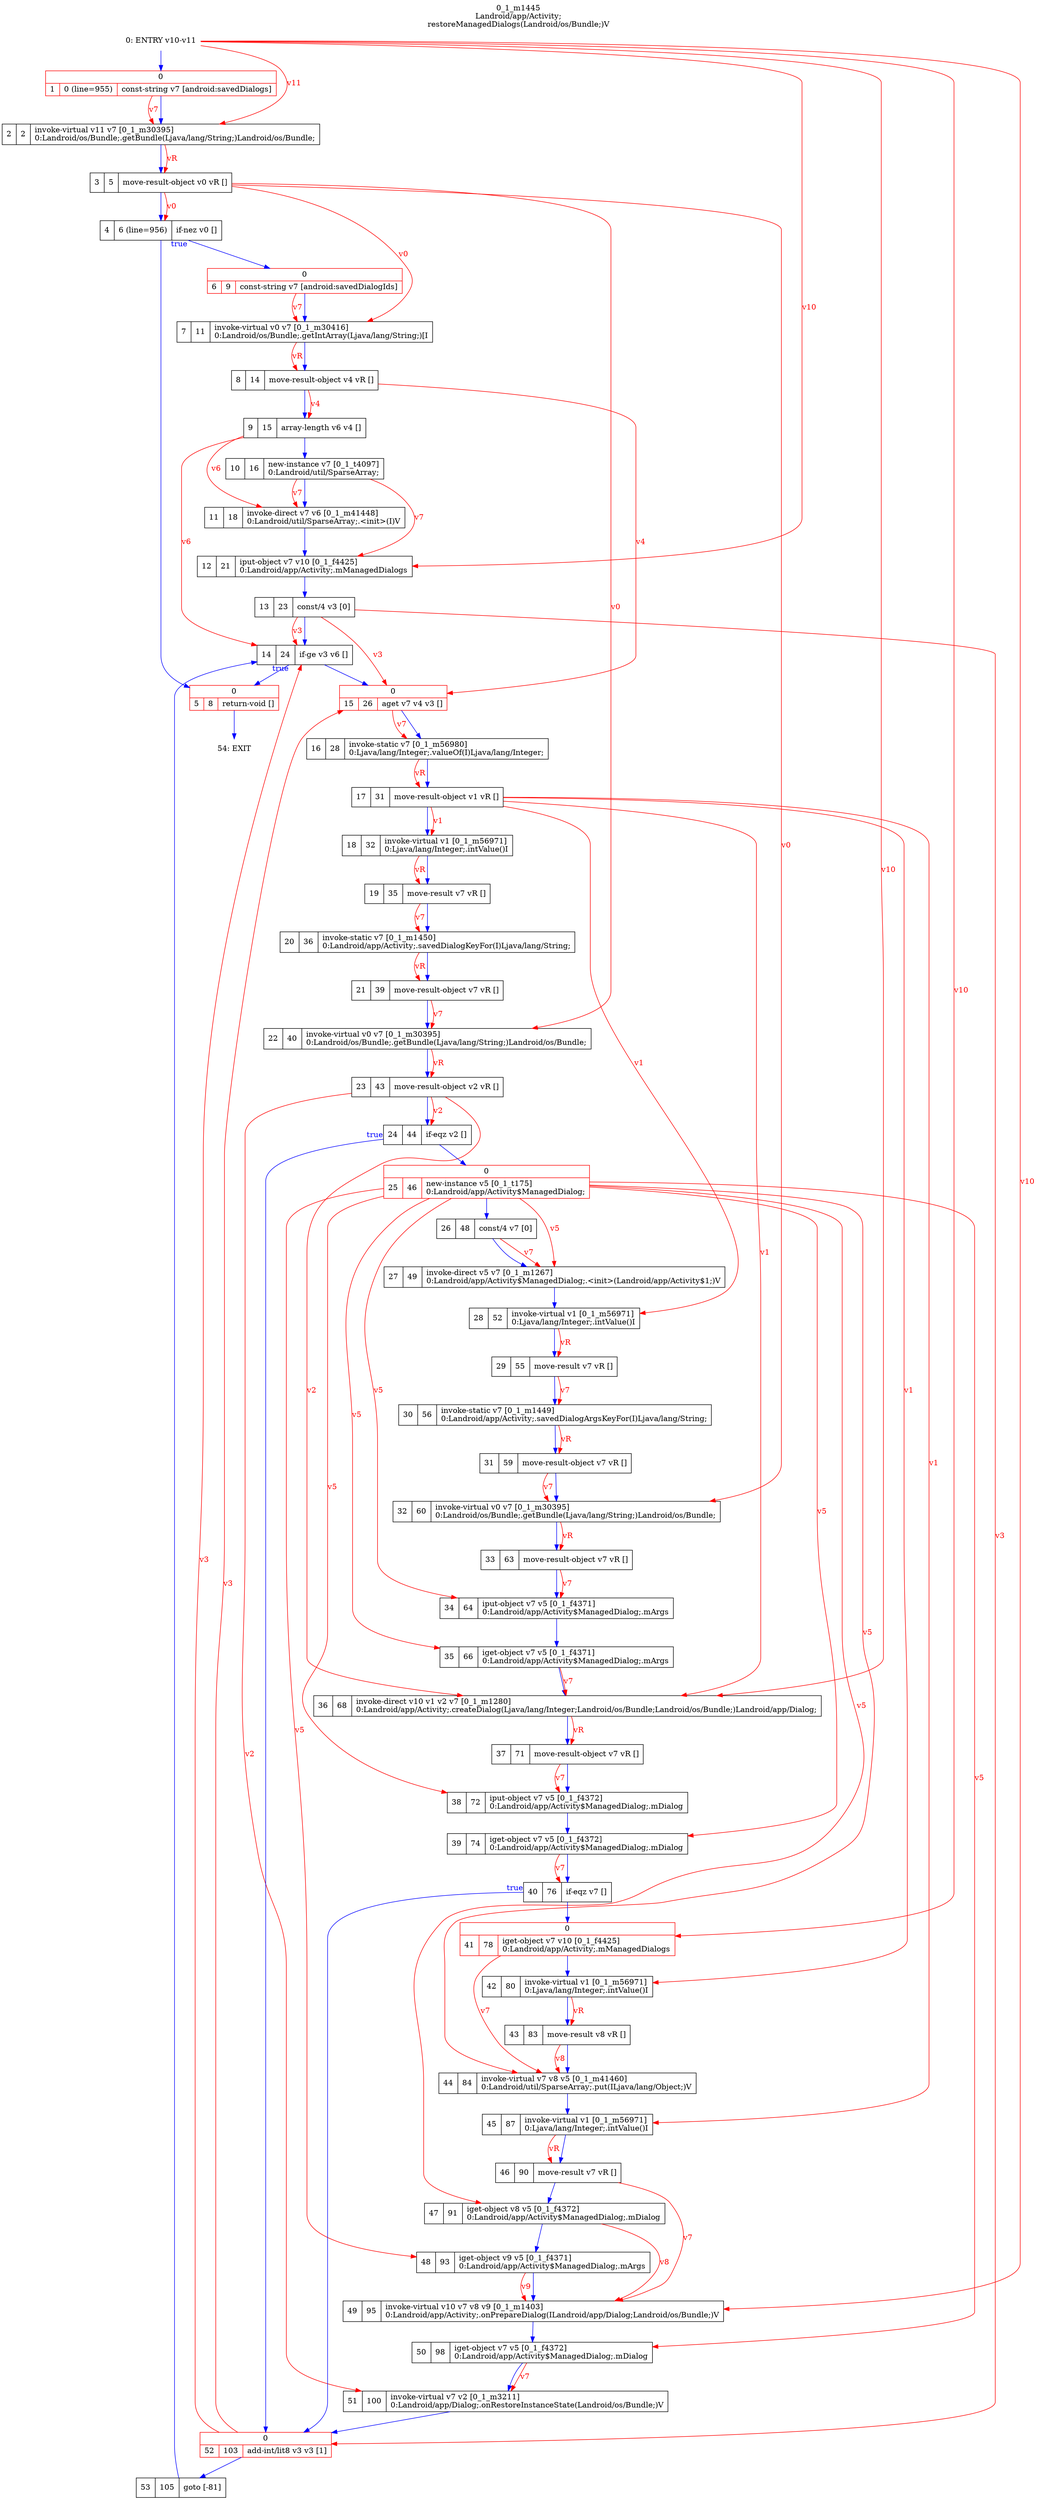 digraph G {
rankdir=UD;
labelloc=t;
label="0_1_m1445\nLandroid/app/Activity;
restoreManagedDialogs(Landroid/os/Bundle;)V";
0[label="0: ENTRY v10-v11",shape=plaintext];
1[label="{0|{1|0 (line=955)|const-string v7 [android:savedDialogs]\l}}",shape=record, color=red];
2[label="2|2|invoke-virtual v11 v7 [0_1_m30395]\l0:Landroid/os/Bundle;.getBundle(Ljava/lang/String;)Landroid/os/Bundle;\l",shape=record,URL="0_1_m30395.dot"];
3[label="3|5|move-result-object v0 vR []\l",shape=record];
4[label="4|6 (line=956)|if-nez v0 []\l",shape=record];
5[label="{0|{5|8|return-void []\l}}",shape=record, color=red];
6[label="{0|{6|9|const-string v7 [android:savedDialogIds]\l}}",shape=record, color=red];
7[label="7|11|invoke-virtual v0 v7 [0_1_m30416]\l0:Landroid/os/Bundle;.getIntArray(Ljava/lang/String;)[I\l",shape=record,URL="0_1_m30416.dot"];
8[label="8|14|move-result-object v4 vR []\l",shape=record];
9[label="9|15|array-length v6 v4 []\l",shape=record];
10[label="10|16|new-instance v7 [0_1_t4097]\l0:Landroid/util/SparseArray;\l",shape=record];
11[label="11|18|invoke-direct v7 v6 [0_1_m41448]\l0:Landroid/util/SparseArray;.\<init\>(I)V\l",shape=record,URL="0_1_m41448.dot"];
12[label="12|21|iput-object v7 v10 [0_1_f4425]\l0:Landroid/app/Activity;.mManagedDialogs\l",shape=record];
13[label="13|23|const/4 v3 [0]\l",shape=record];
14[label="14|24|if-ge v3 v6 []\l",shape=record];
15[label="{0|{15|26|aget v7 v4 v3 []\l}}",shape=record, color=red];
16[label="16|28|invoke-static v7 [0_1_m56980]\l0:Ljava/lang/Integer;.valueOf(I)Ljava/lang/Integer;\l",shape=record,URL="0_1_m56980.dot"];
17[label="17|31|move-result-object v1 vR []\l",shape=record];
18[label="18|32|invoke-virtual v1 [0_1_m56971]\l0:Ljava/lang/Integer;.intValue()I\l",shape=record,URL="0_1_m56971.dot"];
19[label="19|35|move-result v7 vR []\l",shape=record];
20[label="20|36|invoke-static v7 [0_1_m1450]\l0:Landroid/app/Activity;.savedDialogKeyFor(I)Ljava/lang/String;\l",shape=record,URL="0_1_m1450.dot"];
21[label="21|39|move-result-object v7 vR []\l",shape=record];
22[label="22|40|invoke-virtual v0 v7 [0_1_m30395]\l0:Landroid/os/Bundle;.getBundle(Ljava/lang/String;)Landroid/os/Bundle;\l",shape=record,URL="0_1_m30395.dot"];
23[label="23|43|move-result-object v2 vR []\l",shape=record];
24[label="24|44|if-eqz v2 []\l",shape=record];
25[label="{0|{25|46|new-instance v5 [0_1_t175]\l0:Landroid/app/Activity$ManagedDialog;\l}}",shape=record, color=red];
26[label="26|48|const/4 v7 [0]\l",shape=record];
27[label="27|49|invoke-direct v5 v7 [0_1_m1267]\l0:Landroid/app/Activity$ManagedDialog;.\<init\>(Landroid/app/Activity$1;)V\l",shape=record,URL="0_1_m1267.dot"];
28[label="28|52|invoke-virtual v1 [0_1_m56971]\l0:Ljava/lang/Integer;.intValue()I\l",shape=record,URL="0_1_m56971.dot"];
29[label="29|55|move-result v7 vR []\l",shape=record];
30[label="30|56|invoke-static v7 [0_1_m1449]\l0:Landroid/app/Activity;.savedDialogArgsKeyFor(I)Ljava/lang/String;\l",shape=record,URL="0_1_m1449.dot"];
31[label="31|59|move-result-object v7 vR []\l",shape=record];
32[label="32|60|invoke-virtual v0 v7 [0_1_m30395]\l0:Landroid/os/Bundle;.getBundle(Ljava/lang/String;)Landroid/os/Bundle;\l",shape=record,URL="0_1_m30395.dot"];
33[label="33|63|move-result-object v7 vR []\l",shape=record];
34[label="34|64|iput-object v7 v5 [0_1_f4371]\l0:Landroid/app/Activity$ManagedDialog;.mArgs\l",shape=record];
35[label="35|66|iget-object v7 v5 [0_1_f4371]\l0:Landroid/app/Activity$ManagedDialog;.mArgs\l",shape=record];
36[label="36|68|invoke-direct v10 v1 v2 v7 [0_1_m1280]\l0:Landroid/app/Activity;.createDialog(Ljava/lang/Integer;Landroid/os/Bundle;Landroid/os/Bundle;)Landroid/app/Dialog;\l",shape=record,URL="0_1_m1280.dot"];
37[label="37|71|move-result-object v7 vR []\l",shape=record];
38[label="38|72|iput-object v7 v5 [0_1_f4372]\l0:Landroid/app/Activity$ManagedDialog;.mDialog\l",shape=record];
39[label="39|74|iget-object v7 v5 [0_1_f4372]\l0:Landroid/app/Activity$ManagedDialog;.mDialog\l",shape=record];
40[label="40|76|if-eqz v7 []\l",shape=record];
41[label="{0|{41|78|iget-object v7 v10 [0_1_f4425]\l0:Landroid/app/Activity;.mManagedDialogs\l}}",shape=record, color=red];
42[label="42|80|invoke-virtual v1 [0_1_m56971]\l0:Ljava/lang/Integer;.intValue()I\l",shape=record,URL="0_1_m56971.dot"];
43[label="43|83|move-result v8 vR []\l",shape=record];
44[label="44|84|invoke-virtual v7 v8 v5 [0_1_m41460]\l0:Landroid/util/SparseArray;.put(ILjava/lang/Object;)V\l",shape=record,URL="0_1_m41460.dot"];
45[label="45|87|invoke-virtual v1 [0_1_m56971]\l0:Ljava/lang/Integer;.intValue()I\l",shape=record,URL="0_1_m56971.dot"];
46[label="46|90|move-result v7 vR []\l",shape=record];
47[label="47|91|iget-object v8 v5 [0_1_f4372]\l0:Landroid/app/Activity$ManagedDialog;.mDialog\l",shape=record];
48[label="48|93|iget-object v9 v5 [0_1_f4371]\l0:Landroid/app/Activity$ManagedDialog;.mArgs\l",shape=record];
49[label="49|95|invoke-virtual v10 v7 v8 v9 [0_1_m1403]\l0:Landroid/app/Activity;.onPrepareDialog(ILandroid/app/Dialog;Landroid/os/Bundle;)V\l",shape=record,URL="0_1_m1403.dot"];
50[label="50|98|iget-object v7 v5 [0_1_f4372]\l0:Landroid/app/Activity$ManagedDialog;.mDialog\l",shape=record];
51[label="51|100|invoke-virtual v7 v2 [0_1_m3211]\l0:Landroid/app/Dialog;.onRestoreInstanceState(Landroid/os/Bundle;)V\l",shape=record,URL="0_1_m3211.dot"];
52[label="{0|{52|103|add-int/lit8 v3 v3 [1]\l}}",shape=record, color=red];
53[label="53|105|goto [-81]\l",shape=record];
54[label="54: EXIT",shape=plaintext];
0->1 [color=blue, fontcolor=blue,weight=100, taillabel=""];
1->2 [color=blue, fontcolor=blue,weight=100, taillabel=""];
2->3 [color=blue, fontcolor=blue,weight=100, taillabel=""];
3->4 [color=blue, fontcolor=blue,weight=100, taillabel=""];
4->6 [color=blue, fontcolor=blue,weight=10, taillabel="true"];
4->5 [color=blue, fontcolor=blue,weight=100, taillabel=""];
5->54 [color=blue, fontcolor=blue,weight=100, taillabel=""];
6->7 [color=blue, fontcolor=blue,weight=100, taillabel=""];
7->8 [color=blue, fontcolor=blue,weight=100, taillabel=""];
8->9 [color=blue, fontcolor=blue,weight=100, taillabel=""];
9->10 [color=blue, fontcolor=blue,weight=100, taillabel=""];
10->11 [color=blue, fontcolor=blue,weight=100, taillabel=""];
11->12 [color=blue, fontcolor=blue,weight=100, taillabel=""];
12->13 [color=blue, fontcolor=blue,weight=100, taillabel=""];
13->14 [color=blue, fontcolor=blue,weight=100, taillabel=""];
14->5 [color=blue, fontcolor=blue,weight=10, taillabel="true"];
14->15 [color=blue, fontcolor=blue,weight=100, taillabel=""];
15->16 [color=blue, fontcolor=blue,weight=100, taillabel=""];
16->17 [color=blue, fontcolor=blue,weight=100, taillabel=""];
17->18 [color=blue, fontcolor=blue,weight=100, taillabel=""];
18->19 [color=blue, fontcolor=blue,weight=100, taillabel=""];
19->20 [color=blue, fontcolor=blue,weight=100, taillabel=""];
20->21 [color=blue, fontcolor=blue,weight=100, taillabel=""];
21->22 [color=blue, fontcolor=blue,weight=100, taillabel=""];
22->23 [color=blue, fontcolor=blue,weight=100, taillabel=""];
23->24 [color=blue, fontcolor=blue,weight=100, taillabel=""];
24->52 [color=blue, fontcolor=blue,weight=10, taillabel="true"];
24->25 [color=blue, fontcolor=blue,weight=100, taillabel=""];
25->26 [color=blue, fontcolor=blue,weight=100, taillabel=""];
26->27 [color=blue, fontcolor=blue,weight=100, taillabel=""];
27->28 [color=blue, fontcolor=blue,weight=100, taillabel=""];
28->29 [color=blue, fontcolor=blue,weight=100, taillabel=""];
29->30 [color=blue, fontcolor=blue,weight=100, taillabel=""];
30->31 [color=blue, fontcolor=blue,weight=100, taillabel=""];
31->32 [color=blue, fontcolor=blue,weight=100, taillabel=""];
32->33 [color=blue, fontcolor=blue,weight=100, taillabel=""];
33->34 [color=blue, fontcolor=blue,weight=100, taillabel=""];
34->35 [color=blue, fontcolor=blue,weight=100, taillabel=""];
35->36 [color=blue, fontcolor=blue,weight=100, taillabel=""];
36->37 [color=blue, fontcolor=blue,weight=100, taillabel=""];
37->38 [color=blue, fontcolor=blue,weight=100, taillabel=""];
38->39 [color=blue, fontcolor=blue,weight=100, taillabel=""];
39->40 [color=blue, fontcolor=blue,weight=100, taillabel=""];
40->52 [color=blue, fontcolor=blue,weight=10, taillabel="true"];
40->41 [color=blue, fontcolor=blue,weight=100, taillabel=""];
41->42 [color=blue, fontcolor=blue,weight=100, taillabel=""];
42->43 [color=blue, fontcolor=blue,weight=100, taillabel=""];
43->44 [color=blue, fontcolor=blue,weight=100, taillabel=""];
44->45 [color=blue, fontcolor=blue,weight=100, taillabel=""];
45->46 [color=blue, fontcolor=blue,weight=100, taillabel=""];
46->47 [color=blue, fontcolor=blue,weight=100, taillabel=""];
47->48 [color=blue, fontcolor=blue,weight=100, taillabel=""];
48->49 [color=blue, fontcolor=blue,weight=100, taillabel=""];
49->50 [color=blue, fontcolor=blue,weight=100, taillabel=""];
50->51 [color=blue, fontcolor=blue,weight=100, taillabel=""];
51->52 [color=blue, fontcolor=blue,weight=100, taillabel=""];
52->53 [color=blue, fontcolor=blue,weight=100, taillabel=""];
53->14 [color=blue, fontcolor=blue,weight=100, taillabel=""];
0->2 [color=red, fontcolor=red, label="v11"];
1->2 [color=red, fontcolor=red, label="v7"];
2->3 [color=red, fontcolor=red, label="vR"];
3->4 [color=red, fontcolor=red, label="v0"];
3->7 [color=red, fontcolor=red, label="v0"];
6->7 [color=red, fontcolor=red, label="v7"];
7->8 [color=red, fontcolor=red, label="vR"];
8->9 [color=red, fontcolor=red, label="v4"];
9->11 [color=red, fontcolor=red, label="v6"];
10->11 [color=red, fontcolor=red, label="v7"];
0->12 [color=red, fontcolor=red, label="v10"];
10->12 [color=red, fontcolor=red, label="v7"];
9->14 [color=red, fontcolor=red, label="v6"];
13->14 [color=red, fontcolor=red, label="v3"];
52->14 [color=red, fontcolor=red, label="v3"];
8->15 [color=red, fontcolor=red, label="v4"];
13->15 [color=red, fontcolor=red, label="v3"];
52->15 [color=red, fontcolor=red, label="v3"];
15->16 [color=red, fontcolor=red, label="v7"];
16->17 [color=red, fontcolor=red, label="vR"];
17->18 [color=red, fontcolor=red, label="v1"];
18->19 [color=red, fontcolor=red, label="vR"];
19->20 [color=red, fontcolor=red, label="v7"];
20->21 [color=red, fontcolor=red, label="vR"];
3->22 [color=red, fontcolor=red, label="v0"];
21->22 [color=red, fontcolor=red, label="v7"];
22->23 [color=red, fontcolor=red, label="vR"];
23->24 [color=red, fontcolor=red, label="v2"];
25->27 [color=red, fontcolor=red, label="v5"];
26->27 [color=red, fontcolor=red, label="v7"];
17->28 [color=red, fontcolor=red, label="v1"];
28->29 [color=red, fontcolor=red, label="vR"];
29->30 [color=red, fontcolor=red, label="v7"];
30->31 [color=red, fontcolor=red, label="vR"];
3->32 [color=red, fontcolor=red, label="v0"];
31->32 [color=red, fontcolor=red, label="v7"];
32->33 [color=red, fontcolor=red, label="vR"];
25->34 [color=red, fontcolor=red, label="v5"];
33->34 [color=red, fontcolor=red, label="v7"];
25->35 [color=red, fontcolor=red, label="v5"];
0->36 [color=red, fontcolor=red, label="v10"];
17->36 [color=red, fontcolor=red, label="v1"];
23->36 [color=red, fontcolor=red, label="v2"];
35->36 [color=red, fontcolor=red, label="v7"];
36->37 [color=red, fontcolor=red, label="vR"];
25->38 [color=red, fontcolor=red, label="v5"];
37->38 [color=red, fontcolor=red, label="v7"];
25->39 [color=red, fontcolor=red, label="v5"];
39->40 [color=red, fontcolor=red, label="v7"];
0->41 [color=red, fontcolor=red, label="v10"];
17->42 [color=red, fontcolor=red, label="v1"];
42->43 [color=red, fontcolor=red, label="vR"];
25->44 [color=red, fontcolor=red, label="v5"];
41->44 [color=red, fontcolor=red, label="v7"];
43->44 [color=red, fontcolor=red, label="v8"];
17->45 [color=red, fontcolor=red, label="v1"];
45->46 [color=red, fontcolor=red, label="vR"];
25->47 [color=red, fontcolor=red, label="v5"];
25->48 [color=red, fontcolor=red, label="v5"];
0->49 [color=red, fontcolor=red, label="v10"];
46->49 [color=red, fontcolor=red, label="v7"];
47->49 [color=red, fontcolor=red, label="v8"];
48->49 [color=red, fontcolor=red, label="v9"];
25->50 [color=red, fontcolor=red, label="v5"];
23->51 [color=red, fontcolor=red, label="v2"];
50->51 [color=red, fontcolor=red, label="v7"];
13->52 [color=red, fontcolor=red, label="v3"];
}
